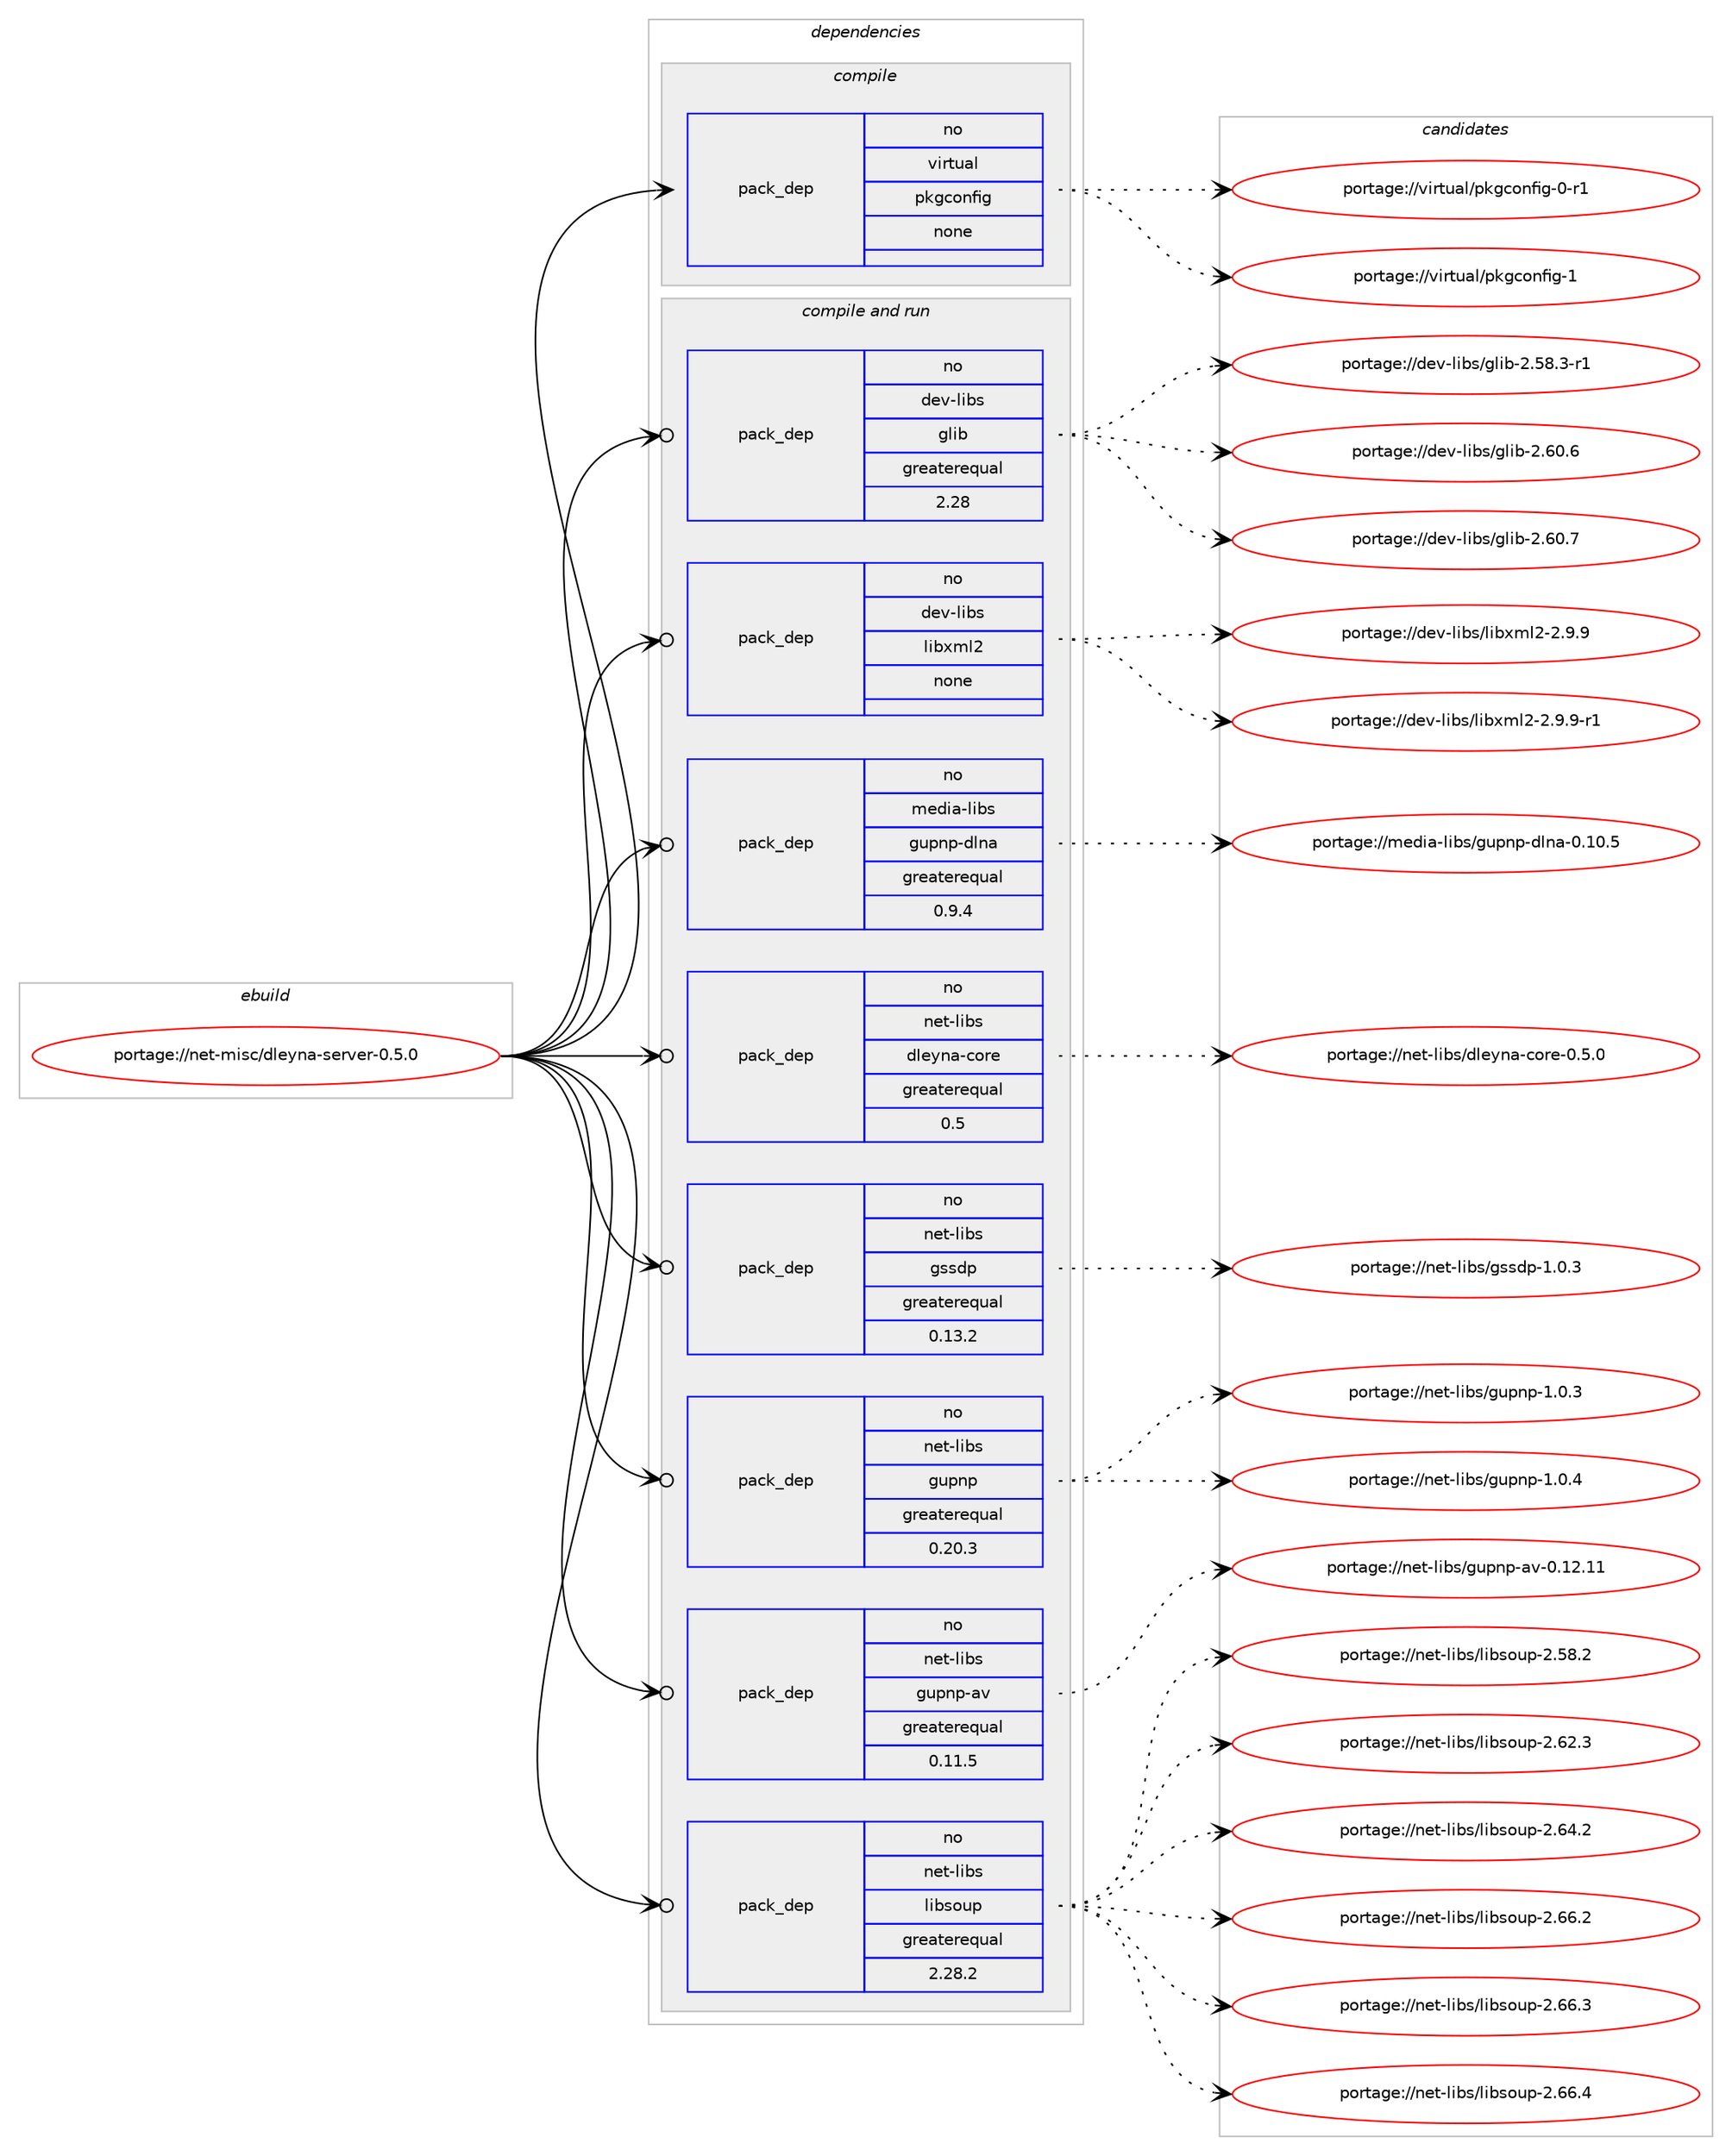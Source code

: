 digraph prolog {

# *************
# Graph options
# *************

newrank=true;
concentrate=true;
compound=true;
graph [rankdir=LR,fontname=Helvetica,fontsize=10,ranksep=1.5];#, ranksep=2.5, nodesep=0.2];
edge  [arrowhead=vee];
node  [fontname=Helvetica,fontsize=10];

# **********
# The ebuild
# **********

subgraph cluster_leftcol {
color=gray;
rank=same;
label=<<i>ebuild</i>>;
id [label="portage://net-misc/dleyna-server-0.5.0", color=red, width=4, href="../net-misc/dleyna-server-0.5.0.svg"];
}

# ****************
# The dependencies
# ****************

subgraph cluster_midcol {
color=gray;
label=<<i>dependencies</i>>;
subgraph cluster_compile {
fillcolor="#eeeeee";
style=filled;
label=<<i>compile</i>>;
subgraph pack267825 {
dependency365388 [label=<<TABLE BORDER="0" CELLBORDER="1" CELLSPACING="0" CELLPADDING="4" WIDTH="220"><TR><TD ROWSPAN="6" CELLPADDING="30">pack_dep</TD></TR><TR><TD WIDTH="110">no</TD></TR><TR><TD>virtual</TD></TR><TR><TD>pkgconfig</TD></TR><TR><TD>none</TD></TR><TR><TD></TD></TR></TABLE>>, shape=none, color=blue];
}
id:e -> dependency365388:w [weight=20,style="solid",arrowhead="vee"];
}
subgraph cluster_compileandrun {
fillcolor="#eeeeee";
style=filled;
label=<<i>compile and run</i>>;
subgraph pack267826 {
dependency365389 [label=<<TABLE BORDER="0" CELLBORDER="1" CELLSPACING="0" CELLPADDING="4" WIDTH="220"><TR><TD ROWSPAN="6" CELLPADDING="30">pack_dep</TD></TR><TR><TD WIDTH="110">no</TD></TR><TR><TD>dev-libs</TD></TR><TR><TD>glib</TD></TR><TR><TD>greaterequal</TD></TR><TR><TD>2.28</TD></TR></TABLE>>, shape=none, color=blue];
}
id:e -> dependency365389:w [weight=20,style="solid",arrowhead="odotvee"];
subgraph pack267827 {
dependency365390 [label=<<TABLE BORDER="0" CELLBORDER="1" CELLSPACING="0" CELLPADDING="4" WIDTH="220"><TR><TD ROWSPAN="6" CELLPADDING="30">pack_dep</TD></TR><TR><TD WIDTH="110">no</TD></TR><TR><TD>dev-libs</TD></TR><TR><TD>libxml2</TD></TR><TR><TD>none</TD></TR><TR><TD></TD></TR></TABLE>>, shape=none, color=blue];
}
id:e -> dependency365390:w [weight=20,style="solid",arrowhead="odotvee"];
subgraph pack267828 {
dependency365391 [label=<<TABLE BORDER="0" CELLBORDER="1" CELLSPACING="0" CELLPADDING="4" WIDTH="220"><TR><TD ROWSPAN="6" CELLPADDING="30">pack_dep</TD></TR><TR><TD WIDTH="110">no</TD></TR><TR><TD>media-libs</TD></TR><TR><TD>gupnp-dlna</TD></TR><TR><TD>greaterequal</TD></TR><TR><TD>0.9.4</TD></TR></TABLE>>, shape=none, color=blue];
}
id:e -> dependency365391:w [weight=20,style="solid",arrowhead="odotvee"];
subgraph pack267829 {
dependency365392 [label=<<TABLE BORDER="0" CELLBORDER="1" CELLSPACING="0" CELLPADDING="4" WIDTH="220"><TR><TD ROWSPAN="6" CELLPADDING="30">pack_dep</TD></TR><TR><TD WIDTH="110">no</TD></TR><TR><TD>net-libs</TD></TR><TR><TD>dleyna-core</TD></TR><TR><TD>greaterequal</TD></TR><TR><TD>0.5</TD></TR></TABLE>>, shape=none, color=blue];
}
id:e -> dependency365392:w [weight=20,style="solid",arrowhead="odotvee"];
subgraph pack267830 {
dependency365393 [label=<<TABLE BORDER="0" CELLBORDER="1" CELLSPACING="0" CELLPADDING="4" WIDTH="220"><TR><TD ROWSPAN="6" CELLPADDING="30">pack_dep</TD></TR><TR><TD WIDTH="110">no</TD></TR><TR><TD>net-libs</TD></TR><TR><TD>gssdp</TD></TR><TR><TD>greaterequal</TD></TR><TR><TD>0.13.2</TD></TR></TABLE>>, shape=none, color=blue];
}
id:e -> dependency365393:w [weight=20,style="solid",arrowhead="odotvee"];
subgraph pack267831 {
dependency365394 [label=<<TABLE BORDER="0" CELLBORDER="1" CELLSPACING="0" CELLPADDING="4" WIDTH="220"><TR><TD ROWSPAN="6" CELLPADDING="30">pack_dep</TD></TR><TR><TD WIDTH="110">no</TD></TR><TR><TD>net-libs</TD></TR><TR><TD>gupnp</TD></TR><TR><TD>greaterequal</TD></TR><TR><TD>0.20.3</TD></TR></TABLE>>, shape=none, color=blue];
}
id:e -> dependency365394:w [weight=20,style="solid",arrowhead="odotvee"];
subgraph pack267832 {
dependency365395 [label=<<TABLE BORDER="0" CELLBORDER="1" CELLSPACING="0" CELLPADDING="4" WIDTH="220"><TR><TD ROWSPAN="6" CELLPADDING="30">pack_dep</TD></TR><TR><TD WIDTH="110">no</TD></TR><TR><TD>net-libs</TD></TR><TR><TD>gupnp-av</TD></TR><TR><TD>greaterequal</TD></TR><TR><TD>0.11.5</TD></TR></TABLE>>, shape=none, color=blue];
}
id:e -> dependency365395:w [weight=20,style="solid",arrowhead="odotvee"];
subgraph pack267833 {
dependency365396 [label=<<TABLE BORDER="0" CELLBORDER="1" CELLSPACING="0" CELLPADDING="4" WIDTH="220"><TR><TD ROWSPAN="6" CELLPADDING="30">pack_dep</TD></TR><TR><TD WIDTH="110">no</TD></TR><TR><TD>net-libs</TD></TR><TR><TD>libsoup</TD></TR><TR><TD>greaterequal</TD></TR><TR><TD>2.28.2</TD></TR></TABLE>>, shape=none, color=blue];
}
id:e -> dependency365396:w [weight=20,style="solid",arrowhead="odotvee"];
}
subgraph cluster_run {
fillcolor="#eeeeee";
style=filled;
label=<<i>run</i>>;
}
}

# **************
# The candidates
# **************

subgraph cluster_choices {
rank=same;
color=gray;
label=<<i>candidates</i>>;

subgraph choice267825 {
color=black;
nodesep=1;
choiceportage11810511411611797108471121071039911111010210510345484511449 [label="portage://virtual/pkgconfig-0-r1", color=red, width=4,href="../virtual/pkgconfig-0-r1.svg"];
choiceportage1181051141161179710847112107103991111101021051034549 [label="portage://virtual/pkgconfig-1", color=red, width=4,href="../virtual/pkgconfig-1.svg"];
dependency365388:e -> choiceportage11810511411611797108471121071039911111010210510345484511449:w [style=dotted,weight="100"];
dependency365388:e -> choiceportage1181051141161179710847112107103991111101021051034549:w [style=dotted,weight="100"];
}
subgraph choice267826 {
color=black;
nodesep=1;
choiceportage10010111845108105981154710310810598455046535646514511449 [label="portage://dev-libs/glib-2.58.3-r1", color=red, width=4,href="../dev-libs/glib-2.58.3-r1.svg"];
choiceportage1001011184510810598115471031081059845504654484654 [label="portage://dev-libs/glib-2.60.6", color=red, width=4,href="../dev-libs/glib-2.60.6.svg"];
choiceportage1001011184510810598115471031081059845504654484655 [label="portage://dev-libs/glib-2.60.7", color=red, width=4,href="../dev-libs/glib-2.60.7.svg"];
dependency365389:e -> choiceportage10010111845108105981154710310810598455046535646514511449:w [style=dotted,weight="100"];
dependency365389:e -> choiceportage1001011184510810598115471031081059845504654484654:w [style=dotted,weight="100"];
dependency365389:e -> choiceportage1001011184510810598115471031081059845504654484655:w [style=dotted,weight="100"];
}
subgraph choice267827 {
color=black;
nodesep=1;
choiceportage1001011184510810598115471081059812010910850455046574657 [label="portage://dev-libs/libxml2-2.9.9", color=red, width=4,href="../dev-libs/libxml2-2.9.9.svg"];
choiceportage10010111845108105981154710810598120109108504550465746574511449 [label="portage://dev-libs/libxml2-2.9.9-r1", color=red, width=4,href="../dev-libs/libxml2-2.9.9-r1.svg"];
dependency365390:e -> choiceportage1001011184510810598115471081059812010910850455046574657:w [style=dotted,weight="100"];
dependency365390:e -> choiceportage10010111845108105981154710810598120109108504550465746574511449:w [style=dotted,weight="100"];
}
subgraph choice267828 {
color=black;
nodesep=1;
choiceportage10910110010597451081059811547103117112110112451001081109745484649484653 [label="portage://media-libs/gupnp-dlna-0.10.5", color=red, width=4,href="../media-libs/gupnp-dlna-0.10.5.svg"];
dependency365391:e -> choiceportage10910110010597451081059811547103117112110112451001081109745484649484653:w [style=dotted,weight="100"];
}
subgraph choice267829 {
color=black;
nodesep=1;
choiceportage110101116451081059811547100108101121110974599111114101454846534648 [label="portage://net-libs/dleyna-core-0.5.0", color=red, width=4,href="../net-libs/dleyna-core-0.5.0.svg"];
dependency365392:e -> choiceportage110101116451081059811547100108101121110974599111114101454846534648:w [style=dotted,weight="100"];
}
subgraph choice267830 {
color=black;
nodesep=1;
choiceportage110101116451081059811547103115115100112454946484651 [label="portage://net-libs/gssdp-1.0.3", color=red, width=4,href="../net-libs/gssdp-1.0.3.svg"];
dependency365393:e -> choiceportage110101116451081059811547103115115100112454946484651:w [style=dotted,weight="100"];
}
subgraph choice267831 {
color=black;
nodesep=1;
choiceportage110101116451081059811547103117112110112454946484651 [label="portage://net-libs/gupnp-1.0.3", color=red, width=4,href="../net-libs/gupnp-1.0.3.svg"];
choiceportage110101116451081059811547103117112110112454946484652 [label="portage://net-libs/gupnp-1.0.4", color=red, width=4,href="../net-libs/gupnp-1.0.4.svg"];
dependency365394:e -> choiceportage110101116451081059811547103117112110112454946484651:w [style=dotted,weight="100"];
dependency365394:e -> choiceportage110101116451081059811547103117112110112454946484652:w [style=dotted,weight="100"];
}
subgraph choice267832 {
color=black;
nodesep=1;
choiceportage11010111645108105981154710311711211011245971184548464950464949 [label="portage://net-libs/gupnp-av-0.12.11", color=red, width=4,href="../net-libs/gupnp-av-0.12.11.svg"];
dependency365395:e -> choiceportage11010111645108105981154710311711211011245971184548464950464949:w [style=dotted,weight="100"];
}
subgraph choice267833 {
color=black;
nodesep=1;
choiceportage1101011164510810598115471081059811511111711245504653564650 [label="portage://net-libs/libsoup-2.58.2", color=red, width=4,href="../net-libs/libsoup-2.58.2.svg"];
choiceportage1101011164510810598115471081059811511111711245504654504651 [label="portage://net-libs/libsoup-2.62.3", color=red, width=4,href="../net-libs/libsoup-2.62.3.svg"];
choiceportage1101011164510810598115471081059811511111711245504654524650 [label="portage://net-libs/libsoup-2.64.2", color=red, width=4,href="../net-libs/libsoup-2.64.2.svg"];
choiceportage1101011164510810598115471081059811511111711245504654544650 [label="portage://net-libs/libsoup-2.66.2", color=red, width=4,href="../net-libs/libsoup-2.66.2.svg"];
choiceportage1101011164510810598115471081059811511111711245504654544651 [label="portage://net-libs/libsoup-2.66.3", color=red, width=4,href="../net-libs/libsoup-2.66.3.svg"];
choiceportage1101011164510810598115471081059811511111711245504654544652 [label="portage://net-libs/libsoup-2.66.4", color=red, width=4,href="../net-libs/libsoup-2.66.4.svg"];
dependency365396:e -> choiceportage1101011164510810598115471081059811511111711245504653564650:w [style=dotted,weight="100"];
dependency365396:e -> choiceportage1101011164510810598115471081059811511111711245504654504651:w [style=dotted,weight="100"];
dependency365396:e -> choiceportage1101011164510810598115471081059811511111711245504654524650:w [style=dotted,weight="100"];
dependency365396:e -> choiceportage1101011164510810598115471081059811511111711245504654544650:w [style=dotted,weight="100"];
dependency365396:e -> choiceportage1101011164510810598115471081059811511111711245504654544651:w [style=dotted,weight="100"];
dependency365396:e -> choiceportage1101011164510810598115471081059811511111711245504654544652:w [style=dotted,weight="100"];
}
}

}
